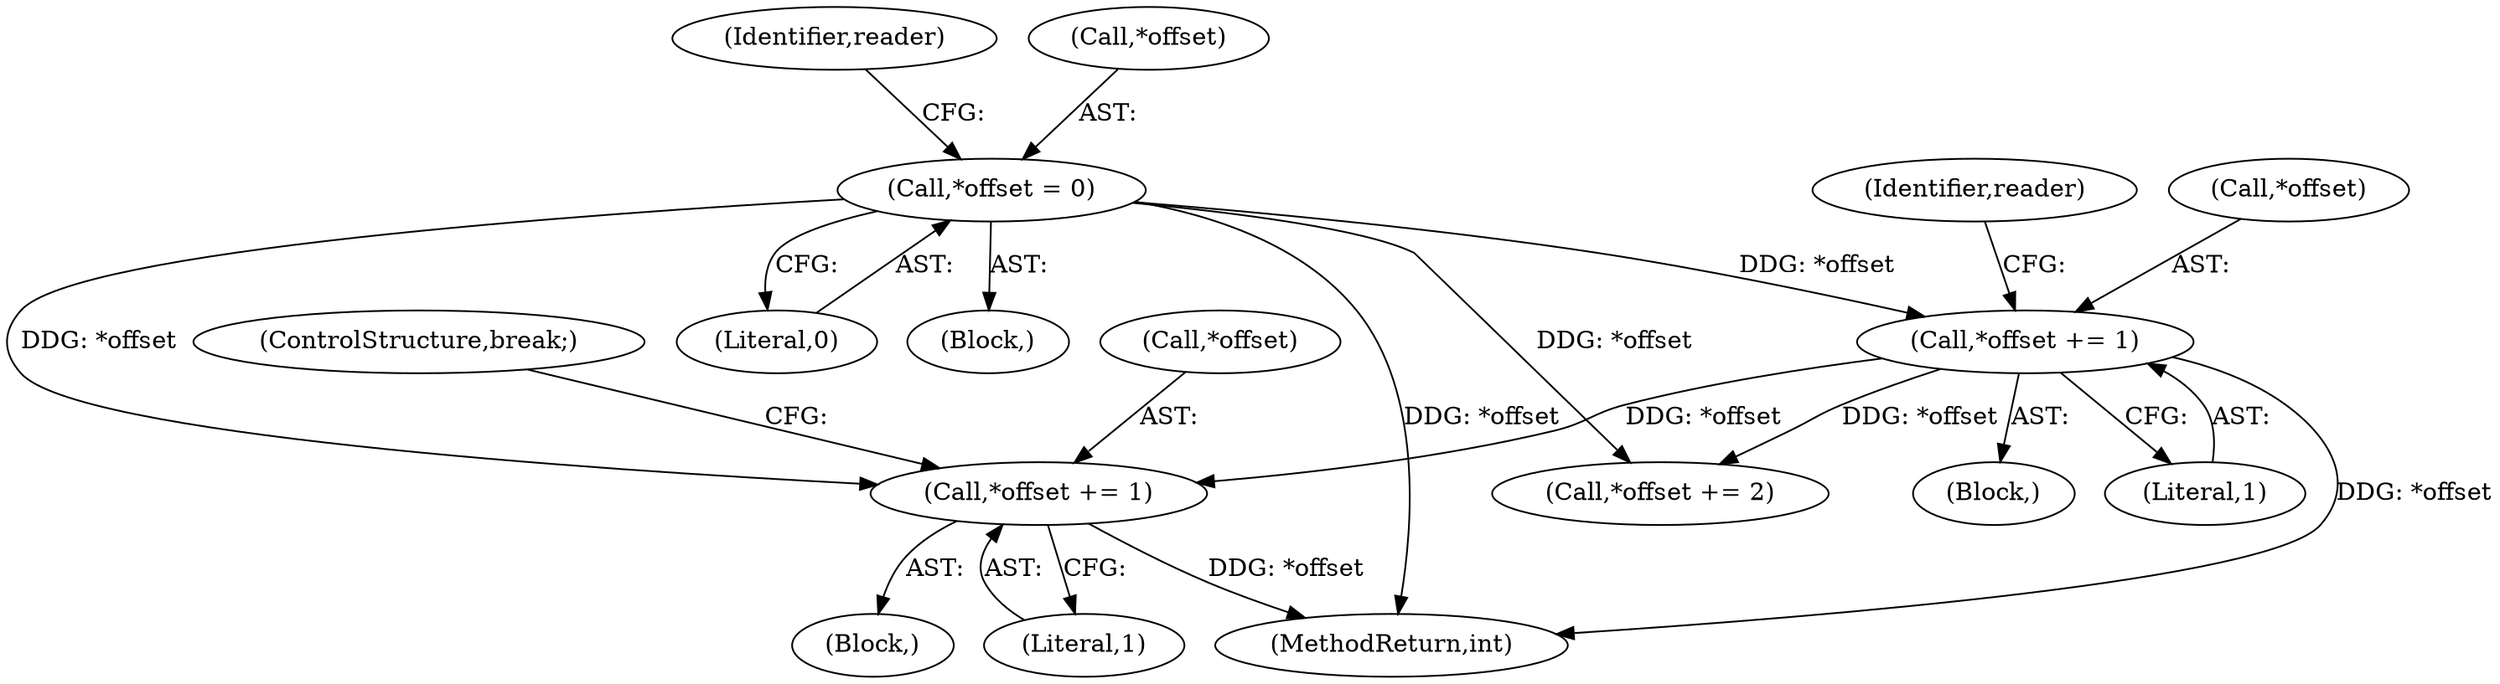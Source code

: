 digraph "0_haproxy_58df5aea0a0c926b2238f65908f5e9f83d1cca25@pointer" {
"1000241" [label="(Call,*offset += 1)"];
"1000211" [label="(Call,*offset = 0)"];
"1000246" [label="(Call,*offset += 1)"];
"1000251" [label="(Identifier,reader)"];
"1000240" [label="(Block,)"];
"1000246" [label="(Call,*offset += 1)"];
"1000217" [label="(Identifier,reader)"];
"1000242" [label="(Call,*offset)"];
"1000219" [label="(Block,)"];
"1000214" [label="(Literal,0)"];
"1000212" [label="(Call,*offset)"];
"1000211" [label="(Call,*offset = 0)"];
"1000247" [label="(Call,*offset)"];
"1000249" [label="(Literal,1)"];
"1000244" [label="(Literal,1)"];
"1000245" [label="(ControlStructure,break;)"];
"1000229" [label="(Call,*offset += 2)"];
"1000112" [label="(Block,)"];
"1000241" [label="(Call,*offset += 1)"];
"1000257" [label="(MethodReturn,int)"];
"1000241" -> "1000240"  [label="AST: "];
"1000241" -> "1000244"  [label="CFG: "];
"1000242" -> "1000241"  [label="AST: "];
"1000244" -> "1000241"  [label="AST: "];
"1000245" -> "1000241"  [label="CFG: "];
"1000241" -> "1000257"  [label="DDG: *offset"];
"1000211" -> "1000241"  [label="DDG: *offset"];
"1000246" -> "1000241"  [label="DDG: *offset"];
"1000211" -> "1000112"  [label="AST: "];
"1000211" -> "1000214"  [label="CFG: "];
"1000212" -> "1000211"  [label="AST: "];
"1000214" -> "1000211"  [label="AST: "];
"1000217" -> "1000211"  [label="CFG: "];
"1000211" -> "1000257"  [label="DDG: *offset"];
"1000211" -> "1000229"  [label="DDG: *offset"];
"1000211" -> "1000246"  [label="DDG: *offset"];
"1000246" -> "1000219"  [label="AST: "];
"1000246" -> "1000249"  [label="CFG: "];
"1000247" -> "1000246"  [label="AST: "];
"1000249" -> "1000246"  [label="AST: "];
"1000251" -> "1000246"  [label="CFG: "];
"1000246" -> "1000257"  [label="DDG: *offset"];
"1000246" -> "1000229"  [label="DDG: *offset"];
}

